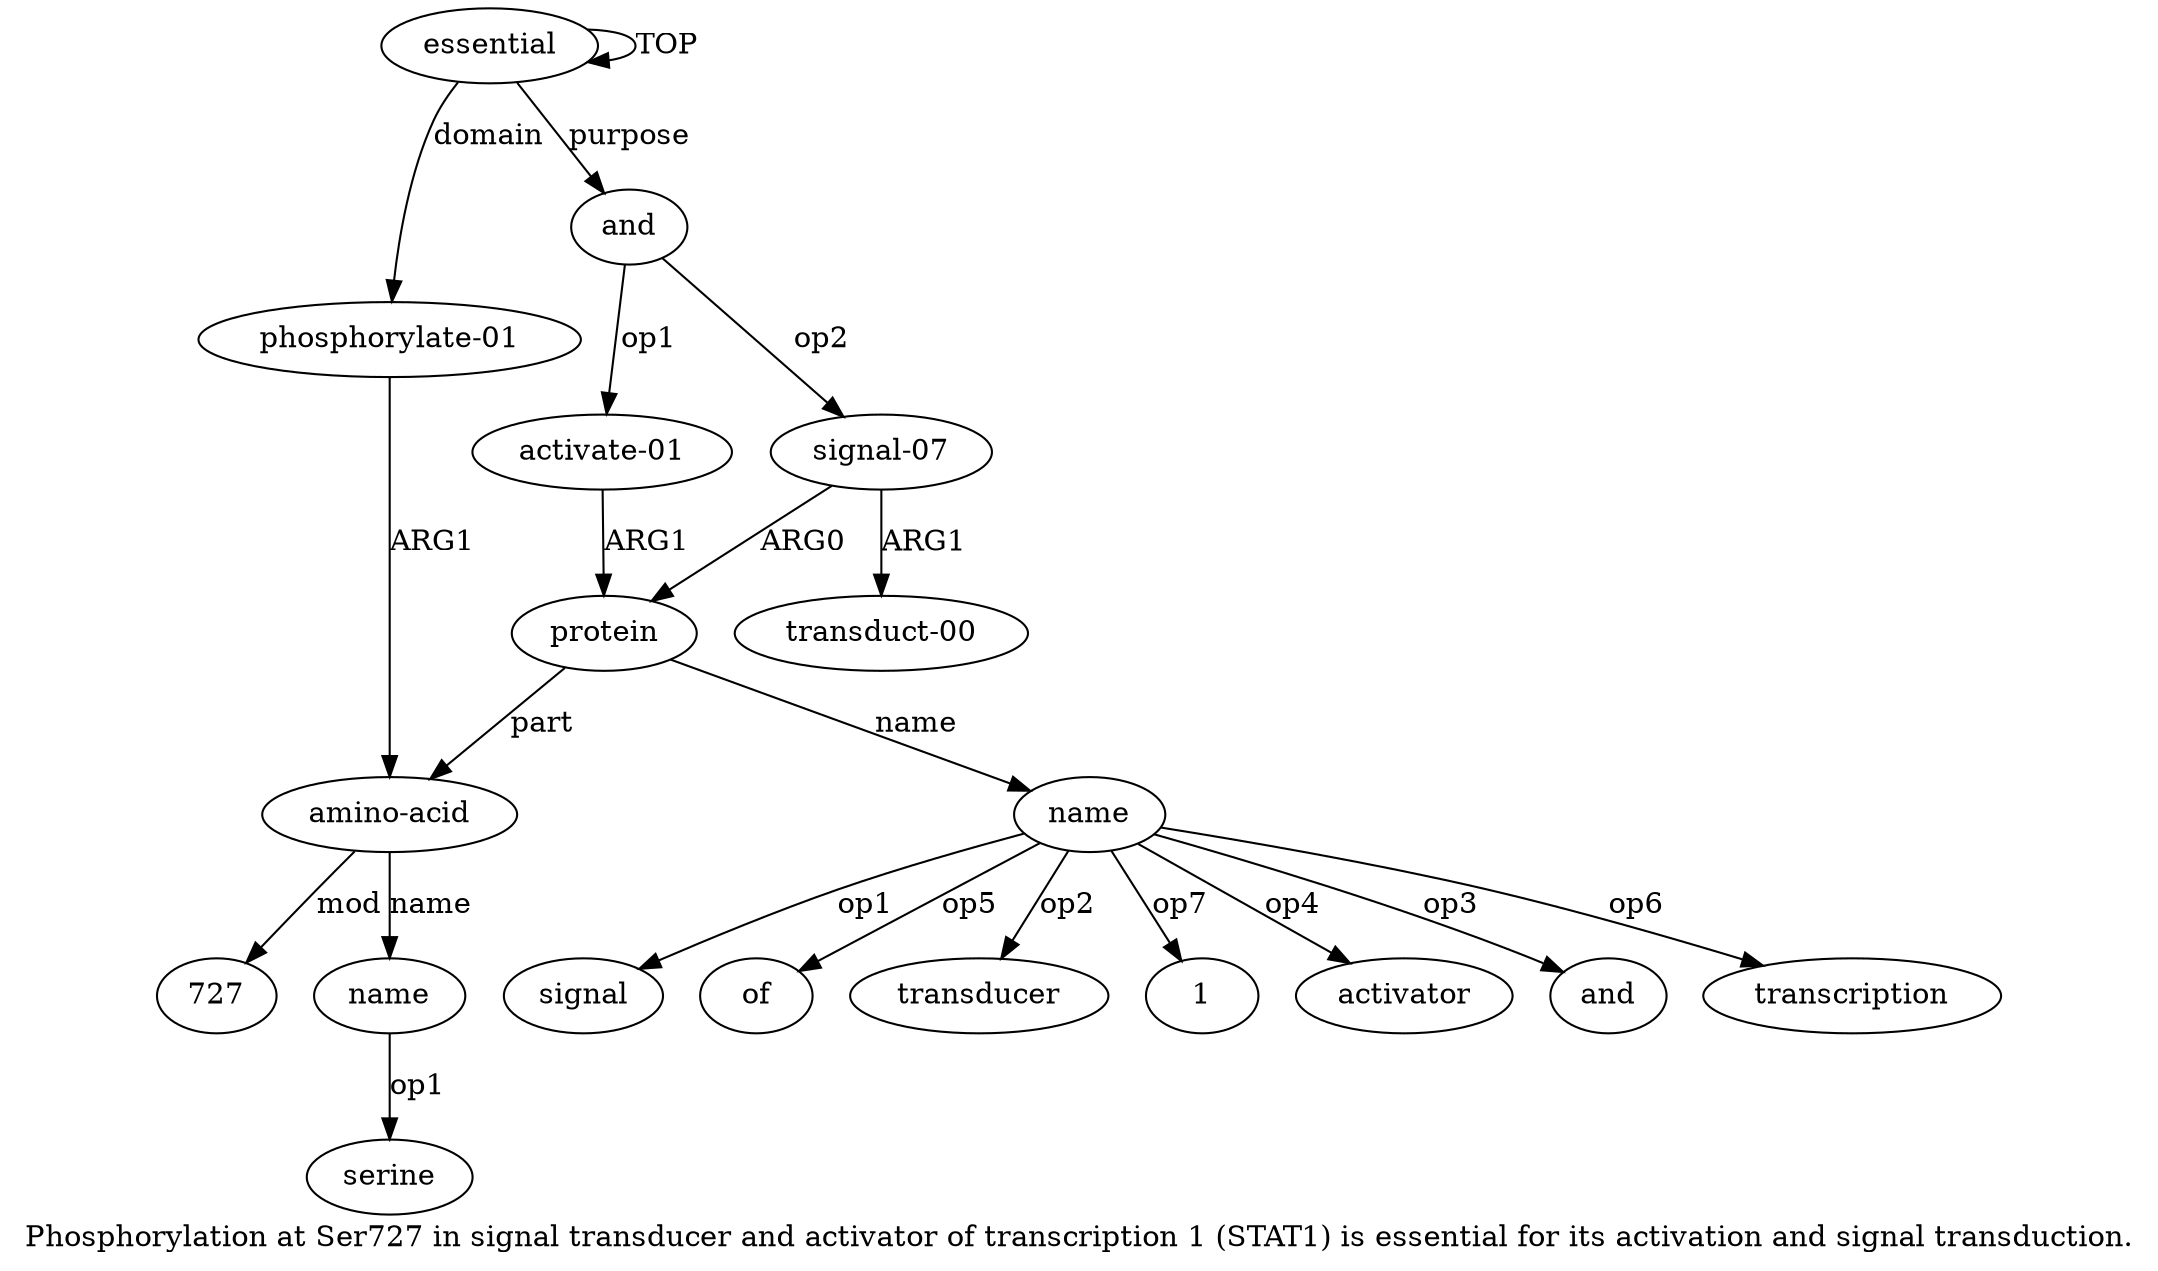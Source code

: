 digraph  {
	graph [label="Phosphorylation at Ser727 in signal transducer and activator of transcription 1 (STAT1) is essential for its activation and signal \
transduction."];
	node [label="\N"];
	"a3 serine"	 [color=black,
		gold_ind=-1,
		gold_label=serine,
		label=serine,
		test_ind=-1,
		test_label=serine];
	"a5 signal"	 [color=black,
		gold_ind=-1,
		gold_label=signal,
		label=signal,
		test_ind=-1,
		test_label=signal];
	"a5 of"	 [color=black,
		gold_ind=-1,
		gold_label=of,
		label=of,
		test_ind=-1,
		test_label=of];
	"a2 727"	 [color=black,
		gold_ind=-1,
		gold_label=727,
		label=727,
		test_ind=-1,
		test_label=727];
	"a5 transducer"	 [color=black,
		gold_ind=-1,
		gold_label=transducer,
		label=transducer,
		test_ind=-1,
		test_label=transducer];
	"a5 1"	 [color=black,
		gold_ind=-1,
		gold_label=1,
		label=1,
		test_ind=-1,
		test_label=1];
	"a5 activator"	 [color=black,
		gold_ind=-1,
		gold_label=activator,
		label=activator,
		test_ind=-1,
		test_label=activator];
	"a5 and"	 [color=black,
		gold_ind=-1,
		gold_label=and,
		label=and,
		test_ind=-1,
		test_label=and];
	a1	 [color=black,
		gold_ind=1,
		gold_label="phosphorylate-01",
		label="phosphorylate-01",
		test_ind=1,
		test_label="phosphorylate-01"];
	a2	 [color=black,
		gold_ind=2,
		gold_label="amino-acid",
		label="amino-acid",
		test_ind=2,
		test_label="amino-acid"];
	a1 -> a2 [key=0,
	color=black,
	gold_label=ARG1,
	label=ARG1,
	test_label=ARG1];
a0 [color=black,
	gold_ind=0,
	gold_label=essential,
	label=essential,
	test_ind=0,
	test_label=essential];
a0 -> a1 [key=0,
color=black,
gold_label=domain,
label=domain,
test_label=domain];
a0 -> a0 [key=0,
color=black,
gold_label=TOP,
label=TOP,
test_label=TOP];
a6 [color=black,
gold_ind=6,
gold_label=and,
label=and,
test_ind=6,
test_label=and];
a0 -> a6 [key=0,
color=black,
gold_label=purpose,
label=purpose,
test_label=purpose];
a3 [color=black,
gold_ind=3,
gold_label=name,
label=name,
test_ind=3,
test_label=name];
a3 -> "a3 serine" [key=0,
color=black,
gold_label=op1,
label=op1,
test_label=op1];
a2 -> "a2 727" [key=0,
color=black,
gold_label=mod,
label=mod,
test_label=mod];
a2 -> a3 [key=0,
color=black,
gold_label=name,
label=name,
test_label=name];
a5 [color=black,
gold_ind=5,
gold_label=name,
label=name,
test_ind=5,
test_label=name];
a5 -> "a5 signal" [key=0,
color=black,
gold_label=op1,
label=op1,
test_label=op1];
a5 -> "a5 of" [key=0,
color=black,
gold_label=op5,
label=op5,
test_label=op5];
a5 -> "a5 transducer" [key=0,
color=black,
gold_label=op2,
label=op2,
test_label=op2];
a5 -> "a5 1" [key=0,
color=black,
gold_label=op7,
label=op7,
test_label=op7];
a5 -> "a5 activator" [key=0,
color=black,
gold_label=op4,
label=op4,
test_label=op4];
a5 -> "a5 and" [key=0,
color=black,
gold_label=op3,
label=op3,
test_label=op3];
"a5 transcription" [color=black,
gold_ind=-1,
gold_label=transcription,
label=transcription,
test_ind=-1,
test_label=transcription];
a5 -> "a5 transcription" [key=0,
color=black,
gold_label=op6,
label=op6,
test_label=op6];
a4 [color=black,
gold_ind=4,
gold_label=protein,
label=protein,
test_ind=4,
test_label=protein];
a4 -> a2 [key=0,
color=black,
gold_label=part,
label=part,
test_label=part];
a4 -> a5 [key=0,
color=black,
gold_label=name,
label=name,
test_label=name];
a7 [color=black,
gold_ind=7,
gold_label="activate-01",
label="activate-01",
test_ind=7,
test_label="activate-01"];
a7 -> a4 [key=0,
color=black,
gold_label=ARG1,
label=ARG1,
test_label=ARG1];
a6 -> a7 [key=0,
color=black,
gold_label=op1,
label=op1,
test_label=op1];
a8 [color=black,
gold_ind=8,
gold_label="signal-07",
label="signal-07",
test_ind=8,
test_label="signal-07"];
a6 -> a8 [key=0,
color=black,
gold_label=op2,
label=op2,
test_label=op2];
a9 [color=black,
gold_ind=9,
gold_label="transduct-00",
label="transduct-00",
test_ind=9,
test_label="transduct-00"];
a8 -> a4 [key=0,
color=black,
gold_label=ARG0,
label=ARG0,
test_label=ARG0];
a8 -> a9 [key=0,
color=black,
gold_label=ARG1,
label=ARG1,
test_label=ARG1];
}
